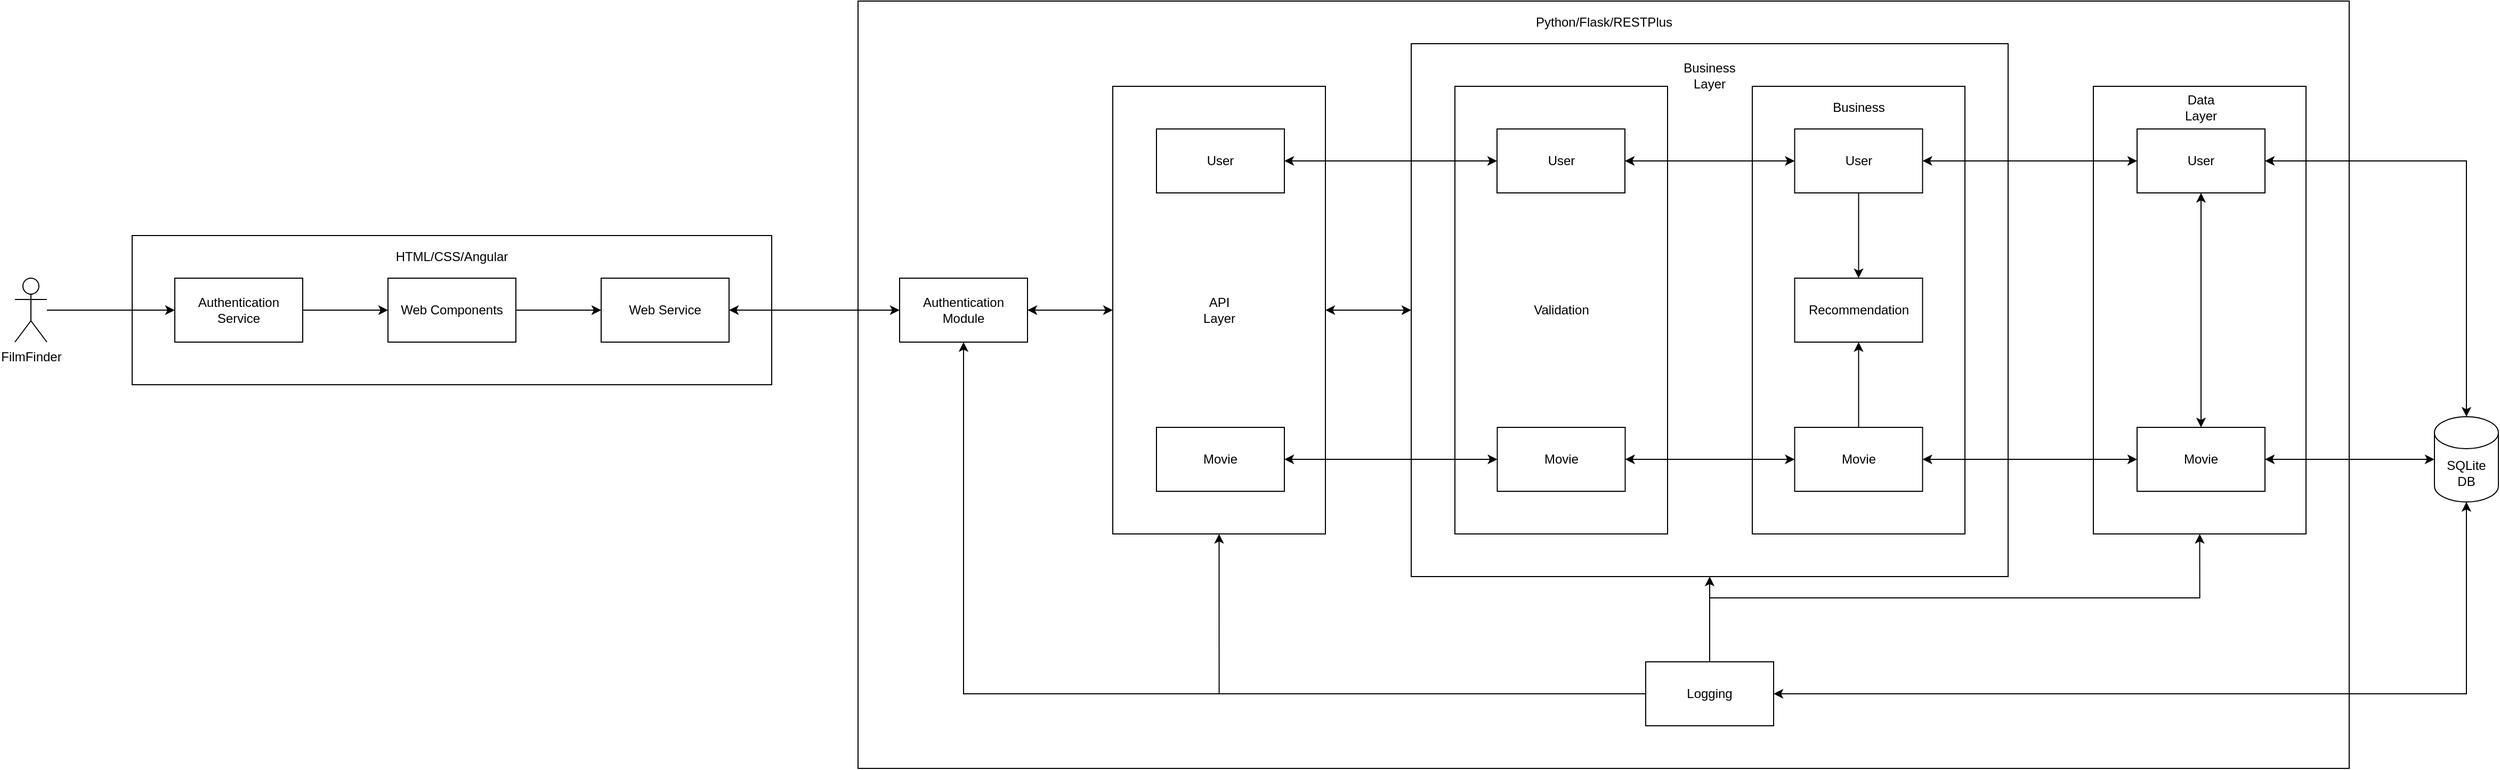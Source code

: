 <mxfile version="13.7.7" type="device" pages="2"><diagram id="TsIdEet5YBRGM8ttivJm" name="Original"><mxGraphModel dx="830" dy="727" grid="1" gridSize="10" guides="1" tooltips="1" connect="1" arrows="1" fold="1" page="1" pageScale="1" pageWidth="827" pageHeight="1169" math="0" shadow="0"><root><mxCell id="92yoMrkLW4U78heSSX1m-0"/><mxCell id="92yoMrkLW4U78heSSX1m-1" parent="92yoMrkLW4U78heSSX1m-0"/><mxCell id="ldO-0EXxbjjkn5ZNnPvl-0" value="FilmFinder" style="shape=umlActor;verticalLabelPosition=bottom;verticalAlign=top;html=1;outlineConnect=0;" parent="92yoMrkLW4U78heSSX1m-1" vertex="1"><mxGeometry x="50" y="340" width="30" height="60" as="geometry"/></mxCell><mxCell id="LxkSTYL7sDZx3LEQep4L-3" value="" style="rounded=0;whiteSpace=wrap;html=1;" parent="92yoMrkLW4U78heSSX1m-1" vertex="1"><mxGeometry x="160" y="300" width="600" height="140" as="geometry"/></mxCell><mxCell id="LxkSTYL7sDZx3LEQep4L-9" value="" style="edgeStyle=orthogonalEdgeStyle;rounded=0;orthogonalLoop=1;jettySize=auto;html=1;startArrow=none;startFill=0;" parent="92yoMrkLW4U78heSSX1m-1" source="LxkSTYL7sDZx3LEQep4L-6" target="LxkSTYL7sDZx3LEQep4L-7" edge="1"><mxGeometry relative="1" as="geometry"/></mxCell><mxCell id="W6hDUhI83zMT58QXVwgF-61" style="edgeStyle=orthogonalEdgeStyle;rounded=0;orthogonalLoop=1;jettySize=auto;html=1;startArrow=classic;startFill=1;endArrow=none;endFill=0;" parent="92yoMrkLW4U78heSSX1m-1" source="LxkSTYL7sDZx3LEQep4L-6" target="ldO-0EXxbjjkn5ZNnPvl-0" edge="1"><mxGeometry relative="1" as="geometry"/></mxCell><mxCell id="LxkSTYL7sDZx3LEQep4L-6" value="Authentication&lt;br&gt;Service" style="rounded=0;whiteSpace=wrap;html=1;" parent="92yoMrkLW4U78heSSX1m-1" vertex="1"><mxGeometry x="200" y="340" width="120" height="60" as="geometry"/></mxCell><mxCell id="LxkSTYL7sDZx3LEQep4L-10" value="" style="edgeStyle=orthogonalEdgeStyle;rounded=0;orthogonalLoop=1;jettySize=auto;html=1;startArrow=none;startFill=0;" parent="92yoMrkLW4U78heSSX1m-1" source="LxkSTYL7sDZx3LEQep4L-7" target="LxkSTYL7sDZx3LEQep4L-8" edge="1"><mxGeometry relative="1" as="geometry"/></mxCell><mxCell id="LxkSTYL7sDZx3LEQep4L-7" value="Web Components" style="rounded=0;whiteSpace=wrap;html=1;" parent="92yoMrkLW4U78heSSX1m-1" vertex="1"><mxGeometry x="400" y="340" width="120" height="60" as="geometry"/></mxCell><mxCell id="LxkSTYL7sDZx3LEQep4L-8" value="Web Service" style="rounded=0;whiteSpace=wrap;html=1;" parent="92yoMrkLW4U78heSSX1m-1" vertex="1"><mxGeometry x="600" y="340" width="120" height="60" as="geometry"/></mxCell><mxCell id="LxkSTYL7sDZx3LEQep4L-11" value="HTML/CSS/Angular" style="text;html=1;strokeColor=none;fillColor=none;align=center;verticalAlign=middle;whiteSpace=wrap;rounded=0;" parent="92yoMrkLW4U78heSSX1m-1" vertex="1"><mxGeometry x="440" y="310" width="40" height="20" as="geometry"/></mxCell><mxCell id="LxkSTYL7sDZx3LEQep4L-13" value="" style="rounded=0;whiteSpace=wrap;html=1;" parent="92yoMrkLW4U78heSSX1m-1" vertex="1"><mxGeometry x="841" y="80" width="1399" height="720" as="geometry"/></mxCell><mxCell id="LxkSTYL7sDZx3LEQep4L-19" value="" style="edgeStyle=orthogonalEdgeStyle;rounded=0;orthogonalLoop=1;jettySize=auto;html=1;startArrow=classic;startFill=1;" parent="92yoMrkLW4U78heSSX1m-1" source="LxkSTYL7sDZx3LEQep4L-15" target="LxkSTYL7sDZx3LEQep4L-18" edge="1"><mxGeometry relative="1" as="geometry"/></mxCell><mxCell id="LxkSTYL7sDZx3LEQep4L-15" value="" style="rounded=0;whiteSpace=wrap;html=1;" parent="92yoMrkLW4U78heSSX1m-1" vertex="1"><mxGeometry x="1080" y="160" width="199.5" height="420" as="geometry"/></mxCell><mxCell id="W6hDUhI83zMT58QXVwgF-0" value="" style="edgeStyle=orthogonalEdgeStyle;rounded=0;orthogonalLoop=1;jettySize=auto;html=1;startArrow=classic;startFill=1;" parent="92yoMrkLW4U78heSSX1m-1" source="LxkSTYL7sDZx3LEQep4L-16" target="LxkSTYL7sDZx3LEQep4L-15" edge="1"><mxGeometry relative="1" as="geometry"/></mxCell><mxCell id="W6hDUhI83zMT58QXVwgF-60" style="edgeStyle=orthogonalEdgeStyle;rounded=0;orthogonalLoop=1;jettySize=auto;html=1;entryX=1;entryY=0.5;entryDx=0;entryDy=0;startArrow=classic;startFill=1;" parent="92yoMrkLW4U78heSSX1m-1" source="LxkSTYL7sDZx3LEQep4L-16" target="LxkSTYL7sDZx3LEQep4L-8" edge="1"><mxGeometry relative="1" as="geometry"/></mxCell><mxCell id="LxkSTYL7sDZx3LEQep4L-16" value="Authentication Module" style="rounded=0;whiteSpace=wrap;html=1;" parent="92yoMrkLW4U78heSSX1m-1" vertex="1"><mxGeometry x="880" y="340" width="120" height="60" as="geometry"/></mxCell><mxCell id="LxkSTYL7sDZx3LEQep4L-18" value="" style="rounded=0;whiteSpace=wrap;html=1;" parent="92yoMrkLW4U78heSSX1m-1" vertex="1"><mxGeometry x="1360" y="120" width="560" height="500" as="geometry"/></mxCell><mxCell id="LxkSTYL7sDZx3LEQep4L-38" value="SQLite&lt;br&gt;DB" style="shape=cylinder3;whiteSpace=wrap;html=1;boundedLbl=1;backgroundOutline=1;size=15;" parent="92yoMrkLW4U78heSSX1m-1" vertex="1"><mxGeometry x="2320" y="470" width="60" height="80" as="geometry"/></mxCell><mxCell id="W6hDUhI83zMT58QXVwgF-1" value="User" style="rounded=0;whiteSpace=wrap;html=1;" parent="92yoMrkLW4U78heSSX1m-1" vertex="1"><mxGeometry x="1121" y="200" width="120" height="60" as="geometry"/></mxCell><mxCell id="W6hDUhI83zMT58QXVwgF-2" value="Movie" style="rounded=0;whiteSpace=wrap;html=1;" parent="92yoMrkLW4U78heSSX1m-1" vertex="1"><mxGeometry x="1121" y="480" width="120" height="60" as="geometry"/></mxCell><mxCell id="W6hDUhI83zMT58QXVwgF-3" value="API Layer" style="text;html=1;strokeColor=none;fillColor=none;align=center;verticalAlign=middle;whiteSpace=wrap;rounded=0;" parent="92yoMrkLW4U78heSSX1m-1" vertex="1"><mxGeometry x="1159.75" y="360" width="40" height="20" as="geometry"/></mxCell><mxCell id="W6hDUhI83zMT58QXVwgF-4" value="" style="rounded=0;whiteSpace=wrap;html=1;" parent="92yoMrkLW4U78heSSX1m-1" vertex="1"><mxGeometry x="1401" y="160" width="199.5" height="420" as="geometry"/></mxCell><mxCell id="W6hDUhI83zMT58QXVwgF-29" style="edgeStyle=orthogonalEdgeStyle;rounded=0;orthogonalLoop=1;jettySize=auto;html=1;entryX=1;entryY=0.5;entryDx=0;entryDy=0;startArrow=classic;startFill=1;" parent="92yoMrkLW4U78heSSX1m-1" source="W6hDUhI83zMT58QXVwgF-5" target="W6hDUhI83zMT58QXVwgF-1" edge="1"><mxGeometry relative="1" as="geometry"/></mxCell><mxCell id="W6hDUhI83zMT58QXVwgF-5" value="User" style="rounded=0;whiteSpace=wrap;html=1;" parent="92yoMrkLW4U78heSSX1m-1" vertex="1"><mxGeometry x="1440.5" y="200" width="120" height="60" as="geometry"/></mxCell><mxCell id="W6hDUhI83zMT58QXVwgF-28" style="edgeStyle=orthogonalEdgeStyle;rounded=0;orthogonalLoop=1;jettySize=auto;html=1;startArrow=classic;startFill=1;" parent="92yoMrkLW4U78heSSX1m-1" source="W6hDUhI83zMT58QXVwgF-6" target="W6hDUhI83zMT58QXVwgF-2" edge="1"><mxGeometry relative="1" as="geometry"/></mxCell><mxCell id="W6hDUhI83zMT58QXVwgF-6" value="Movie" style="rounded=0;whiteSpace=wrap;html=1;" parent="92yoMrkLW4U78heSSX1m-1" vertex="1"><mxGeometry x="1440.75" y="480" width="120" height="60" as="geometry"/></mxCell><mxCell id="W6hDUhI83zMT58QXVwgF-7" value="Validation" style="text;html=1;strokeColor=none;fillColor=none;align=center;verticalAlign=middle;whiteSpace=wrap;rounded=0;" parent="92yoMrkLW4U78heSSX1m-1" vertex="1"><mxGeometry x="1480.75" y="360" width="40" height="20" as="geometry"/></mxCell><mxCell id="W6hDUhI83zMT58QXVwgF-8" value="" style="rounded=0;whiteSpace=wrap;html=1;" parent="92yoMrkLW4U78heSSX1m-1" vertex="1"><mxGeometry x="1680" y="160" width="199.5" height="420" as="geometry"/></mxCell><mxCell id="W6hDUhI83zMT58QXVwgF-14" value="" style="edgeStyle=orthogonalEdgeStyle;rounded=0;orthogonalLoop=1;jettySize=auto;html=1;startArrow=none;startFill=0;" parent="92yoMrkLW4U78heSSX1m-1" source="W6hDUhI83zMT58QXVwgF-9" target="W6hDUhI83zMT58QXVwgF-12" edge="1"><mxGeometry relative="1" as="geometry"/></mxCell><mxCell id="W6hDUhI83zMT58QXVwgF-31" style="edgeStyle=orthogonalEdgeStyle;rounded=0;orthogonalLoop=1;jettySize=auto;html=1;startArrow=classic;startFill=1;" parent="92yoMrkLW4U78heSSX1m-1" source="W6hDUhI83zMT58QXVwgF-9" target="W6hDUhI83zMT58QXVwgF-5" edge="1"><mxGeometry relative="1" as="geometry"/></mxCell><mxCell id="W6hDUhI83zMT58QXVwgF-9" value="User" style="rounded=0;whiteSpace=wrap;html=1;" parent="92yoMrkLW4U78heSSX1m-1" vertex="1"><mxGeometry x="1719.75" y="200" width="120" height="60" as="geometry"/></mxCell><mxCell id="W6hDUhI83zMT58QXVwgF-15" value="" style="edgeStyle=orthogonalEdgeStyle;rounded=0;orthogonalLoop=1;jettySize=auto;html=1;startArrow=none;startFill=0;" parent="92yoMrkLW4U78heSSX1m-1" source="W6hDUhI83zMT58QXVwgF-10" target="W6hDUhI83zMT58QXVwgF-12" edge="1"><mxGeometry relative="1" as="geometry"/></mxCell><mxCell id="W6hDUhI83zMT58QXVwgF-32" style="edgeStyle=orthogonalEdgeStyle;rounded=0;orthogonalLoop=1;jettySize=auto;html=1;startArrow=classic;startFill=1;" parent="92yoMrkLW4U78heSSX1m-1" source="W6hDUhI83zMT58QXVwgF-10" target="W6hDUhI83zMT58QXVwgF-6" edge="1"><mxGeometry relative="1" as="geometry"/></mxCell><mxCell id="W6hDUhI83zMT58QXVwgF-10" value="Movie" style="rounded=0;whiteSpace=wrap;html=1;" parent="92yoMrkLW4U78heSSX1m-1" vertex="1"><mxGeometry x="1719.75" y="480" width="120" height="60" as="geometry"/></mxCell><mxCell id="W6hDUhI83zMT58QXVwgF-11" value="Business" style="text;html=1;strokeColor=none;fillColor=none;align=center;verticalAlign=middle;whiteSpace=wrap;rounded=0;" parent="92yoMrkLW4U78heSSX1m-1" vertex="1"><mxGeometry x="1759.75" y="170" width="40" height="20" as="geometry"/></mxCell><mxCell id="W6hDUhI83zMT58QXVwgF-12" value="Recommendation" style="rounded=0;whiteSpace=wrap;html=1;" parent="92yoMrkLW4U78heSSX1m-1" vertex="1"><mxGeometry x="1719.75" y="340" width="120" height="60" as="geometry"/></mxCell><mxCell id="W6hDUhI83zMT58QXVwgF-16" value="Business Layer" style="text;html=1;strokeColor=none;fillColor=none;align=center;verticalAlign=middle;whiteSpace=wrap;rounded=0;" parent="92yoMrkLW4U78heSSX1m-1" vertex="1"><mxGeometry x="1620" y="140" width="40" height="20" as="geometry"/></mxCell><mxCell id="W6hDUhI83zMT58QXVwgF-65" style="edgeStyle=orthogonalEdgeStyle;rounded=0;orthogonalLoop=1;jettySize=auto;html=1;entryX=0.5;entryY=0;entryDx=0;entryDy=0;startArrow=classic;startFill=1;endArrow=none;endFill=0;exitX=0.5;exitY=1;exitDx=0;exitDy=0;" parent="92yoMrkLW4U78heSSX1m-1" source="W6hDUhI83zMT58QXVwgF-17" target="W6hDUhI83zMT58QXVwgF-62" edge="1"><mxGeometry relative="1" as="geometry"/></mxCell><mxCell id="W6hDUhI83zMT58QXVwgF-17" value="" style="rounded=0;whiteSpace=wrap;html=1;" parent="92yoMrkLW4U78heSSX1m-1" vertex="1"><mxGeometry x="2000" y="160" width="199.5" height="420" as="geometry"/></mxCell><mxCell id="W6hDUhI83zMT58QXVwgF-24" style="edgeStyle=orthogonalEdgeStyle;rounded=0;orthogonalLoop=1;jettySize=auto;html=1;startArrow=classic;startFill=1;" parent="92yoMrkLW4U78heSSX1m-1" source="W6hDUhI83zMT58QXVwgF-18" target="W6hDUhI83zMT58QXVwgF-19" edge="1"><mxGeometry relative="1" as="geometry"/></mxCell><mxCell id="W6hDUhI83zMT58QXVwgF-35" style="edgeStyle=orthogonalEdgeStyle;rounded=0;orthogonalLoop=1;jettySize=auto;html=1;startArrow=classic;startFill=1;" parent="92yoMrkLW4U78heSSX1m-1" source="W6hDUhI83zMT58QXVwgF-18" target="W6hDUhI83zMT58QXVwgF-9" edge="1"><mxGeometry relative="1" as="geometry"/></mxCell><mxCell id="W6hDUhI83zMT58QXVwgF-40" style="edgeStyle=orthogonalEdgeStyle;rounded=0;orthogonalLoop=1;jettySize=auto;html=1;entryX=0.5;entryY=0;entryDx=0;entryDy=0;entryPerimeter=0;startArrow=classic;startFill=1;" parent="92yoMrkLW4U78heSSX1m-1" source="W6hDUhI83zMT58QXVwgF-18" target="LxkSTYL7sDZx3LEQep4L-38" edge="1"><mxGeometry relative="1" as="geometry"/></mxCell><mxCell id="W6hDUhI83zMT58QXVwgF-18" value="User" style="rounded=0;whiteSpace=wrap;html=1;" parent="92yoMrkLW4U78heSSX1m-1" vertex="1"><mxGeometry x="2041" y="200" width="120" height="60" as="geometry"/></mxCell><mxCell id="W6hDUhI83zMT58QXVwgF-36" style="edgeStyle=orthogonalEdgeStyle;rounded=0;orthogonalLoop=1;jettySize=auto;html=1;startArrow=classic;startFill=1;" parent="92yoMrkLW4U78heSSX1m-1" source="W6hDUhI83zMT58QXVwgF-19" target="W6hDUhI83zMT58QXVwgF-10" edge="1"><mxGeometry relative="1" as="geometry"/></mxCell><mxCell id="W6hDUhI83zMT58QXVwgF-41" style="edgeStyle=orthogonalEdgeStyle;rounded=0;orthogonalLoop=1;jettySize=auto;html=1;entryX=0;entryY=0.5;entryDx=0;entryDy=0;entryPerimeter=0;startArrow=classic;startFill=1;" parent="92yoMrkLW4U78heSSX1m-1" source="W6hDUhI83zMT58QXVwgF-19" target="LxkSTYL7sDZx3LEQep4L-38" edge="1"><mxGeometry relative="1" as="geometry"/></mxCell><mxCell id="W6hDUhI83zMT58QXVwgF-19" value="Movie" style="rounded=0;whiteSpace=wrap;html=1;" parent="92yoMrkLW4U78heSSX1m-1" vertex="1"><mxGeometry x="2041" y="480" width="120" height="60" as="geometry"/></mxCell><mxCell id="W6hDUhI83zMT58QXVwgF-20" value="Data Layer" style="text;html=1;strokeColor=none;fillColor=none;align=center;verticalAlign=middle;whiteSpace=wrap;rounded=0;" parent="92yoMrkLW4U78heSSX1m-1" vertex="1"><mxGeometry x="2081" y="170" width="40" height="20" as="geometry"/></mxCell><mxCell id="W6hDUhI83zMT58QXVwgF-33" value="Python/Flask/RESTPlus" style="text;html=1;strokeColor=none;fillColor=none;align=center;verticalAlign=middle;whiteSpace=wrap;rounded=0;" parent="92yoMrkLW4U78heSSX1m-1" vertex="1"><mxGeometry x="1520.5" y="90" width="40" height="20" as="geometry"/></mxCell><mxCell id="W6hDUhI83zMT58QXVwgF-63" style="edgeStyle=orthogonalEdgeStyle;rounded=0;orthogonalLoop=1;jettySize=auto;html=1;entryX=0.5;entryY=1;entryDx=0;entryDy=0;entryPerimeter=0;startArrow=classic;startFill=1;endArrow=classic;endFill=1;" parent="92yoMrkLW4U78heSSX1m-1" source="W6hDUhI83zMT58QXVwgF-62" target="LxkSTYL7sDZx3LEQep4L-38" edge="1"><mxGeometry relative="1" as="geometry"/></mxCell><mxCell id="W6hDUhI83zMT58QXVwgF-64" value="" style="edgeStyle=orthogonalEdgeStyle;rounded=0;orthogonalLoop=1;jettySize=auto;html=1;startArrow=none;startFill=0;endArrow=classic;endFill=1;" parent="92yoMrkLW4U78heSSX1m-1" source="W6hDUhI83zMT58QXVwgF-62" target="LxkSTYL7sDZx3LEQep4L-18" edge="1"><mxGeometry relative="1" as="geometry"/></mxCell><mxCell id="W6hDUhI83zMT58QXVwgF-66" style="edgeStyle=orthogonalEdgeStyle;rounded=0;orthogonalLoop=1;jettySize=auto;html=1;entryX=0.5;entryY=1;entryDx=0;entryDy=0;startArrow=none;startFill=0;endArrow=classic;endFill=1;" parent="92yoMrkLW4U78heSSX1m-1" source="W6hDUhI83zMT58QXVwgF-62" target="LxkSTYL7sDZx3LEQep4L-15" edge="1"><mxGeometry relative="1" as="geometry"/></mxCell><mxCell id="W6hDUhI83zMT58QXVwgF-67" style="edgeStyle=orthogonalEdgeStyle;rounded=0;orthogonalLoop=1;jettySize=auto;html=1;entryX=0.5;entryY=1;entryDx=0;entryDy=0;startArrow=none;startFill=0;endArrow=classic;endFill=1;" parent="92yoMrkLW4U78heSSX1m-1" source="W6hDUhI83zMT58QXVwgF-62" target="LxkSTYL7sDZx3LEQep4L-16" edge="1"><mxGeometry relative="1" as="geometry"/></mxCell><mxCell id="W6hDUhI83zMT58QXVwgF-62" value="Logging" style="rounded=0;whiteSpace=wrap;html=1;" parent="92yoMrkLW4U78heSSX1m-1" vertex="1"><mxGeometry x="1580" y="700" width="120" height="60" as="geometry"/></mxCell></root></mxGraphModel></diagram><diagram id="cQdy0MC2_0wA1cPGKmve" name="New"><mxGraphModel dx="830" dy="1896" grid="1" gridSize="10" guides="1" tooltips="1" connect="1" arrows="1" fold="1" page="1" pageScale="1" pageWidth="827" pageHeight="1169" math="0" shadow="0"><root><mxCell id="VSHL0GlWIFCjitSnA_XJ-0"/><mxCell id="VSHL0GlWIFCjitSnA_XJ-1" parent="VSHL0GlWIFCjitSnA_XJ-0"/><mxCell id="pZqA0S6prik69qHAUJ4q-0" value="FilmFinder" style="shape=umlActor;verticalLabelPosition=bottom;verticalAlign=top;html=1;outlineConnect=0;" parent="VSHL0GlWIFCjitSnA_XJ-1" vertex="1"><mxGeometry x="50" y="340" width="30" height="60" as="geometry"/></mxCell><mxCell id="pZqA0S6prik69qHAUJ4q-1" value="" style="rounded=0;whiteSpace=wrap;html=1;" parent="VSHL0GlWIFCjitSnA_XJ-1" vertex="1"><mxGeometry x="120" y="20" width="400" height="700" as="geometry"/></mxCell><mxCell id="pZqA0S6prik69qHAUJ4q-3" style="edgeStyle=orthogonalEdgeStyle;rounded=0;orthogonalLoop=1;jettySize=auto;html=1;startArrow=classic;startFill=1;endArrow=none;endFill=0;" parent="VSHL0GlWIFCjitSnA_XJ-1" source="pZqA0S6prik69qHAUJ4q-4" edge="1"><mxGeometry relative="1" as="geometry"><mxPoint x="80" y="370" as="targetPoint"/></mxGeometry></mxCell><mxCell id="XViK37iHGDImKrnWgfyc-8" style="edgeStyle=orthogonalEdgeStyle;rounded=0;orthogonalLoop=1;jettySize=auto;html=1;entryX=0;entryY=0.5;entryDx=0;entryDy=0;startArrow=none;startFill=0;" parent="VSHL0GlWIFCjitSnA_XJ-1" source="pZqA0S6prik69qHAUJ4q-4" target="pZqA0S6prik69qHAUJ4q-6" edge="1"><mxGeometry relative="1" as="geometry"/></mxCell><mxCell id="ZWjKsf-1GeERPbFLBTsW-1" style="edgeStyle=orthogonalEdgeStyle;rounded=0;orthogonalLoop=1;jettySize=auto;html=1;entryX=0;entryY=0.5;entryDx=0;entryDy=0;" parent="VSHL0GlWIFCjitSnA_XJ-1" source="pZqA0S6prik69qHAUJ4q-4" target="ZWjKsf-1GeERPbFLBTsW-20" edge="1"><mxGeometry relative="1" as="geometry"><mxPoint x="360" y="510" as="targetPoint"/></mxGeometry></mxCell><mxCell id="ZWjKsf-1GeERPbFLBTsW-35" style="edgeStyle=orthogonalEdgeStyle;rounded=0;orthogonalLoop=1;jettySize=auto;html=1;entryX=0;entryY=0.5;entryDx=0;entryDy=0;startArrow=none;startFill=0;" parent="VSHL0GlWIFCjitSnA_XJ-1" source="pZqA0S6prik69qHAUJ4q-4" target="ZWjKsf-1GeERPbFLBTsW-32" edge="1"><mxGeometry relative="1" as="geometry"/></mxCell><mxCell id="VF4zlaZxxsOslJTUuPI0-4" style="edgeStyle=orthogonalEdgeStyle;rounded=0;orthogonalLoop=1;jettySize=auto;html=1;entryX=0;entryY=0.5;entryDx=0;entryDy=0;startArrow=none;startFill=0;" edge="1" parent="VSHL0GlWIFCjitSnA_XJ-1" source="pZqA0S6prik69qHAUJ4q-4" target="VF4zlaZxxsOslJTUuPI0-3"><mxGeometry relative="1" as="geometry"/></mxCell><mxCell id="pZqA0S6prik69qHAUJ4q-4" value="Authentication&lt;br&gt;Service" style="rounded=0;whiteSpace=wrap;html=1;" parent="VSHL0GlWIFCjitSnA_XJ-1" vertex="1"><mxGeometry x="160" y="340" width="120" height="60" as="geometry"/></mxCell><mxCell id="pZqA0S6prik69qHAUJ4q-6" value="Search UI" style="rounded=0;whiteSpace=wrap;html=1;" parent="VSHL0GlWIFCjitSnA_XJ-1" vertex="1"><mxGeometry x="360" y="60" width="120" height="60" as="geometry"/></mxCell><mxCell id="pZqA0S6prik69qHAUJ4q-8" value="Presentation Layer (HTML/CSS/Angular)" style="text;html=1;strokeColor=none;fillColor=none;align=center;verticalAlign=middle;whiteSpace=wrap;rounded=0;" parent="VSHL0GlWIFCjitSnA_XJ-1" vertex="1"><mxGeometry x="200" y="170" width="40" height="20" as="geometry"/></mxCell><mxCell id="pZqA0S6prik69qHAUJ4q-9" value="" style="rounded=0;whiteSpace=wrap;html=1;" parent="VSHL0GlWIFCjitSnA_XJ-1" vertex="1"><mxGeometry x="560" y="-60" width="1080" height="1000" as="geometry"/></mxCell><mxCell id="pZqA0S6prik69qHAUJ4q-11" value="" style="rounded=0;whiteSpace=wrap;html=1;" parent="VSHL0GlWIFCjitSnA_XJ-1" vertex="1"><mxGeometry x="600" y="20" width="199.5" height="700" as="geometry"/></mxCell><mxCell id="pZqA0S6prik69qHAUJ4q-13" style="edgeStyle=orthogonalEdgeStyle;rounded=0;orthogonalLoop=1;jettySize=auto;html=1;entryX=1;entryY=0.5;entryDx=0;entryDy=0;startArrow=classic;startFill=1;exitX=0;exitY=0.5;exitDx=0;exitDy=0;" parent="VSHL0GlWIFCjitSnA_XJ-1" source="pZqA0S6prik69qHAUJ4q-17" target="pZqA0S6prik69qHAUJ4q-6" edge="1"><mxGeometry relative="1" as="geometry"><mxPoint x="840" y="300" as="sourcePoint"/><mxPoint x="680" y="300" as="targetPoint"/></mxGeometry></mxCell><mxCell id="pZqA0S6prik69qHAUJ4q-15" value="" style="rounded=0;whiteSpace=wrap;html=1;" parent="VSHL0GlWIFCjitSnA_XJ-1" vertex="1"><mxGeometry x="840" y="-20" width="520" height="780" as="geometry"/></mxCell><mxCell id="pZqA0S6prik69qHAUJ4q-16" value="SQLite&lt;br&gt;DB" style="shape=cylinder3;whiteSpace=wrap;html=1;boundedLbl=1;backgroundOutline=1;size=15;" parent="VSHL0GlWIFCjitSnA_XJ-1" vertex="1"><mxGeometry x="1680" y="330" width="60" height="80" as="geometry"/></mxCell><mxCell id="pZqA0S6prik69qHAUJ4q-17" value="Search" style="rounded=0;whiteSpace=wrap;html=1;" parent="VSHL0GlWIFCjitSnA_XJ-1" vertex="1"><mxGeometry x="641" y="60" width="120" height="60" as="geometry"/></mxCell><mxCell id="pZqA0S6prik69qHAUJ4q-19" value="API Layer" style="text;html=1;strokeColor=none;fillColor=none;align=center;verticalAlign=middle;whiteSpace=wrap;rounded=0;" parent="VSHL0GlWIFCjitSnA_XJ-1" vertex="1"><mxGeometry x="681" y="30" width="40" height="20" as="geometry"/></mxCell><mxCell id="pZqA0S6prik69qHAUJ4q-20" value="" style="rounded=0;whiteSpace=wrap;html=1;" parent="VSHL0GlWIFCjitSnA_XJ-1" vertex="1"><mxGeometry x="881" y="20" width="199.5" height="700" as="geometry"/></mxCell><mxCell id="pZqA0S6prik69qHAUJ4q-21" value="GET" style="edgeStyle=orthogonalEdgeStyle;rounded=0;orthogonalLoop=1;jettySize=auto;html=1;entryX=1;entryY=0.5;entryDx=0;entryDy=0;startArrow=classic;startFill=1;" parent="VSHL0GlWIFCjitSnA_XJ-1" source="pZqA0S6prik69qHAUJ4q-22" target="pZqA0S6prik69qHAUJ4q-17" edge="1"><mxGeometry relative="1" as="geometry"/></mxCell><mxCell id="pZqA0S6prik69qHAUJ4q-22" value="Search" style="rounded=0;whiteSpace=wrap;html=1;" parent="VSHL0GlWIFCjitSnA_XJ-1" vertex="1"><mxGeometry x="920.5" y="60" width="120" height="60" as="geometry"/></mxCell><mxCell id="pZqA0S6prik69qHAUJ4q-25" value="Validation" style="text;html=1;strokeColor=none;fillColor=none;align=center;verticalAlign=middle;whiteSpace=wrap;rounded=0;" parent="VSHL0GlWIFCjitSnA_XJ-1" vertex="1"><mxGeometry x="960.75" y="30" width="40" height="20" as="geometry"/></mxCell><mxCell id="pZqA0S6prik69qHAUJ4q-26" value="" style="rounded=0;whiteSpace=wrap;html=1;" parent="VSHL0GlWIFCjitSnA_XJ-1" vertex="1"><mxGeometry x="1120.25" y="20" width="199.5" height="700" as="geometry"/></mxCell><mxCell id="pZqA0S6prik69qHAUJ4q-28" style="edgeStyle=orthogonalEdgeStyle;rounded=0;orthogonalLoop=1;jettySize=auto;html=1;startArrow=classic;startFill=1;exitX=0;exitY=0.5;exitDx=0;exitDy=0;entryX=1;entryY=0.5;entryDx=0;entryDy=0;" parent="VSHL0GlWIFCjitSnA_XJ-1" source="pZqA0S6prik69qHAUJ4q-29" target="pZqA0S6prik69qHAUJ4q-22" edge="1"><mxGeometry relative="1" as="geometry"/></mxCell><mxCell id="pZqA0S6prik69qHAUJ4q-29" value="Rating Calculator" style="rounded=0;whiteSpace=wrap;html=1;" parent="VSHL0GlWIFCjitSnA_XJ-1" vertex="1"><mxGeometry x="1160" y="60" width="120" height="60" as="geometry"/></mxCell><mxCell id="pZqA0S6prik69qHAUJ4q-33" value="Logic" style="text;html=1;strokeColor=none;fillColor=none;align=center;verticalAlign=middle;whiteSpace=wrap;rounded=0;" parent="VSHL0GlWIFCjitSnA_XJ-1" vertex="1"><mxGeometry x="1200" y="30" width="40" height="20" as="geometry"/></mxCell><mxCell id="VF4zlaZxxsOslJTUuPI0-2" style="edgeStyle=orthogonalEdgeStyle;rounded=0;orthogonalLoop=1;jettySize=auto;html=1;startArrow=none;startFill=0;" edge="1" parent="VSHL0GlWIFCjitSnA_XJ-1" source="pZqA0S6prik69qHAUJ4q-34"><mxGeometry relative="1" as="geometry"><mxPoint x="1220" y="370" as="targetPoint"/></mxGeometry></mxCell><mxCell id="pZqA0S6prik69qHAUJ4q-34" value="Recommendations" style="rounded=0;whiteSpace=wrap;html=1;" parent="VSHL0GlWIFCjitSnA_XJ-1" vertex="1"><mxGeometry x="1160" y="480" width="120" height="60" as="geometry"/></mxCell><mxCell id="pZqA0S6prik69qHAUJ4q-35" value="Business Layer" style="text;html=1;strokeColor=none;fillColor=none;align=center;verticalAlign=middle;whiteSpace=wrap;rounded=0;" parent="VSHL0GlWIFCjitSnA_XJ-1" vertex="1"><mxGeometry x="1080" y="-10" width="40" height="20" as="geometry"/></mxCell><mxCell id="pZqA0S6prik69qHAUJ4q-36" style="edgeStyle=orthogonalEdgeStyle;rounded=0;orthogonalLoop=1;jettySize=auto;html=1;entryX=0.5;entryY=0;entryDx=0;entryDy=0;startArrow=classic;startFill=1;endArrow=none;endFill=0;exitX=0.5;exitY=1;exitDx=0;exitDy=0;" parent="VSHL0GlWIFCjitSnA_XJ-1" source="pZqA0S6prik69qHAUJ4q-37" target="pZqA0S6prik69qHAUJ4q-51" edge="1"><mxGeometry relative="1" as="geometry"/></mxCell><mxCell id="pZqA0S6prik69qHAUJ4q-37" value="" style="rounded=0;whiteSpace=wrap;html=1;" parent="VSHL0GlWIFCjitSnA_XJ-1" vertex="1"><mxGeometry x="1400" y="20" width="199.5" height="700" as="geometry"/></mxCell><mxCell id="pZqA0S6prik69qHAUJ4q-39" style="edgeStyle=orthogonalEdgeStyle;rounded=0;orthogonalLoop=1;jettySize=auto;html=1;startArrow=classic;startFill=1;entryX=1;entryY=0.5;entryDx=0;entryDy=0;" parent="VSHL0GlWIFCjitSnA_XJ-1" source="pZqA0S6prik69qHAUJ4q-41" target="pZqA0S6prik69qHAUJ4q-29" edge="1"><mxGeometry relative="1" as="geometry"/></mxCell><mxCell id="pZqA0S6prik69qHAUJ4q-41" value="Search results" style="rounded=0;whiteSpace=wrap;html=1;" parent="VSHL0GlWIFCjitSnA_XJ-1" vertex="1"><mxGeometry x="1439.75" y="60" width="120" height="60" as="geometry"/></mxCell><mxCell id="pZqA0S6prik69qHAUJ4q-43" style="edgeStyle=orthogonalEdgeStyle;rounded=0;orthogonalLoop=1;jettySize=auto;html=1;entryX=0;entryY=0.5;entryDx=0;entryDy=0;entryPerimeter=0;startArrow=classic;startFill=1;exitX=1;exitY=0.5;exitDx=0;exitDy=0;" parent="VSHL0GlWIFCjitSnA_XJ-1" source="pZqA0S6prik69qHAUJ4q-37" target="pZqA0S6prik69qHAUJ4q-16" edge="1"><mxGeometry relative="1" as="geometry"><mxPoint x="1999" y="370" as="sourcePoint"/></mxGeometry></mxCell><mxCell id="pZqA0S6prik69qHAUJ4q-45" value="Data Layer" style="text;html=1;strokeColor=none;fillColor=none;align=center;verticalAlign=middle;whiteSpace=wrap;rounded=0;" parent="VSHL0GlWIFCjitSnA_XJ-1" vertex="1"><mxGeometry x="1481" y="30" width="40" height="20" as="geometry"/></mxCell><mxCell id="pZqA0S6prik69qHAUJ4q-46" value="Python/Flask/RESTPlus" style="text;html=1;strokeColor=none;fillColor=none;align=center;verticalAlign=middle;whiteSpace=wrap;rounded=0;" parent="VSHL0GlWIFCjitSnA_XJ-1" vertex="1"><mxGeometry x="1080" y="-50" width="40" height="20" as="geometry"/></mxCell><mxCell id="pZqA0S6prik69qHAUJ4q-47" style="edgeStyle=orthogonalEdgeStyle;rounded=0;orthogonalLoop=1;jettySize=auto;html=1;entryX=0.5;entryY=1;entryDx=0;entryDy=0;entryPerimeter=0;startArrow=classic;startFill=1;endArrow=classic;endFill=1;" parent="VSHL0GlWIFCjitSnA_XJ-1" source="pZqA0S6prik69qHAUJ4q-51" target="pZqA0S6prik69qHAUJ4q-16" edge="1"><mxGeometry relative="1" as="geometry"/></mxCell><mxCell id="pZqA0S6prik69qHAUJ4q-48" value="" style="edgeStyle=orthogonalEdgeStyle;rounded=0;orthogonalLoop=1;jettySize=auto;html=1;startArrow=none;startFill=0;endArrow=classic;endFill=1;" parent="VSHL0GlWIFCjitSnA_XJ-1" source="pZqA0S6prik69qHAUJ4q-51" target="pZqA0S6prik69qHAUJ4q-15" edge="1"><mxGeometry relative="1" as="geometry"/></mxCell><mxCell id="pZqA0S6prik69qHAUJ4q-49" style="edgeStyle=orthogonalEdgeStyle;rounded=0;orthogonalLoop=1;jettySize=auto;html=1;entryX=0.5;entryY=1;entryDx=0;entryDy=0;startArrow=none;startFill=0;endArrow=classic;endFill=1;" parent="VSHL0GlWIFCjitSnA_XJ-1" source="pZqA0S6prik69qHAUJ4q-51" target="pZqA0S6prik69qHAUJ4q-11" edge="1"><mxGeometry relative="1" as="geometry"/></mxCell><mxCell id="pZqA0S6prik69qHAUJ4q-51" value="Logging" style="rounded=0;whiteSpace=wrap;html=1;" parent="VSHL0GlWIFCjitSnA_XJ-1" vertex="1"><mxGeometry x="1040" y="840" width="120" height="60" as="geometry"/></mxCell><mxCell id="XViK37iHGDImKrnWgfyc-5" style="edgeStyle=orthogonalEdgeStyle;rounded=0;orthogonalLoop=1;jettySize=auto;html=1;entryX=1;entryY=0.5;entryDx=0;entryDy=0;startArrow=classic;startFill=1;" parent="VSHL0GlWIFCjitSnA_XJ-1" source="XViK37iHGDImKrnWgfyc-3" target="pZqA0S6prik69qHAUJ4q-34" edge="1"><mxGeometry relative="1" as="geometry"/></mxCell><mxCell id="XViK37iHGDImKrnWgfyc-3" value="Recommendations" style="rounded=0;whiteSpace=wrap;html=1;" parent="VSHL0GlWIFCjitSnA_XJ-1" vertex="1"><mxGeometry x="1439.75" y="480" width="120" height="60" as="geometry"/></mxCell><mxCell id="ZWjKsf-1GeERPbFLBTsW-14" value="Movie Details" style="rounded=0;whiteSpace=wrap;html=1;" parent="VSHL0GlWIFCjitSnA_XJ-1" vertex="1"><mxGeometry x="640.5" y="340" width="120" height="60" as="geometry"/></mxCell><mxCell id="ZWjKsf-1GeERPbFLBTsW-15" value="GET" style="edgeStyle=orthogonalEdgeStyle;rounded=0;orthogonalLoop=1;jettySize=auto;html=1;startArrow=classic;startFill=1;" parent="VSHL0GlWIFCjitSnA_XJ-1" source="ZWjKsf-1GeERPbFLBTsW-16" target="ZWjKsf-1GeERPbFLBTsW-14" edge="1"><mxGeometry relative="1" as="geometry"/></mxCell><mxCell id="ZWjKsf-1GeERPbFLBTsW-16" value="Movie Details" style="rounded=0;whiteSpace=wrap;html=1;" parent="VSHL0GlWIFCjitSnA_XJ-1" vertex="1"><mxGeometry x="920" y="340" width="120" height="60" as="geometry"/></mxCell><mxCell id="VF4zlaZxxsOslJTUuPI0-1" style="edgeStyle=orthogonalEdgeStyle;rounded=0;orthogonalLoop=1;jettySize=auto;html=1;entryX=1;entryY=0.5;entryDx=0;entryDy=0;startArrow=classic;startFill=1;" edge="1" parent="VSHL0GlWIFCjitSnA_XJ-1" source="ZWjKsf-1GeERPbFLBTsW-18" target="ZWjKsf-1GeERPbFLBTsW-16"><mxGeometry relative="1" as="geometry"/></mxCell><mxCell id="ZWjKsf-1GeERPbFLBTsW-18" value="Full Movie Details" style="rounded=0;whiteSpace=wrap;html=1;" parent="VSHL0GlWIFCjitSnA_XJ-1" vertex="1"><mxGeometry x="1439.75" y="340" width="120" height="60" as="geometry"/></mxCell><mxCell id="ZWjKsf-1GeERPbFLBTsW-19" style="edgeStyle=orthogonalEdgeStyle;rounded=0;orthogonalLoop=1;jettySize=auto;html=1;entryX=0;entryY=0.5;entryDx=0;entryDy=0;startArrow=classic;startFill=1;" parent="VSHL0GlWIFCjitSnA_XJ-1" source="ZWjKsf-1GeERPbFLBTsW-20" target="ZWjKsf-1GeERPbFLBTsW-14" edge="1"><mxGeometry relative="1" as="geometry"/></mxCell><mxCell id="ZWjKsf-1GeERPbFLBTsW-20" value="Movie Details UI" style="rounded=0;whiteSpace=wrap;html=1;" parent="VSHL0GlWIFCjitSnA_XJ-1" vertex="1"><mxGeometry x="359.5" y="340" width="120" height="60" as="geometry"/></mxCell><mxCell id="ZWjKsf-1GeERPbFLBTsW-32" value="Wishlist UI" style="rounded=0;whiteSpace=wrap;html=1;" parent="VSHL0GlWIFCjitSnA_XJ-1" vertex="1"><mxGeometry x="360" y="620" width="120" height="60" as="geometry"/></mxCell><mxCell id="ZWjKsf-1GeERPbFLBTsW-34" style="edgeStyle=orthogonalEdgeStyle;rounded=0;orthogonalLoop=1;jettySize=auto;html=1;entryX=1;entryY=0.5;entryDx=0;entryDy=0;startArrow=classic;startFill=1;" parent="VSHL0GlWIFCjitSnA_XJ-1" source="ZWjKsf-1GeERPbFLBTsW-33" target="ZWjKsf-1GeERPbFLBTsW-32" edge="1"><mxGeometry relative="1" as="geometry"/></mxCell><mxCell id="ZWjKsf-1GeERPbFLBTsW-33" value="Wishlist" style="rounded=0;whiteSpace=wrap;html=1;" parent="VSHL0GlWIFCjitSnA_XJ-1" vertex="1"><mxGeometry x="641" y="620" width="120" height="60" as="geometry"/></mxCell><mxCell id="ZWjKsf-1GeERPbFLBTsW-38" value="GET/PUT/DELETE" style="edgeStyle=orthogonalEdgeStyle;rounded=0;orthogonalLoop=1;jettySize=auto;html=1;entryX=1;entryY=0.5;entryDx=0;entryDy=0;startArrow=classic;startFill=1;" parent="VSHL0GlWIFCjitSnA_XJ-1" source="ZWjKsf-1GeERPbFLBTsW-36" target="ZWjKsf-1GeERPbFLBTsW-33" edge="1"><mxGeometry relative="1" as="geometry"/></mxCell><mxCell id="ZWjKsf-1GeERPbFLBTsW-36" value="Wishlist" style="rounded=0;whiteSpace=wrap;html=1;" parent="VSHL0GlWIFCjitSnA_XJ-1" vertex="1"><mxGeometry x="920.75" y="620" width="120" height="60" as="geometry"/></mxCell><mxCell id="ZWjKsf-1GeERPbFLBTsW-40" style="edgeStyle=orthogonalEdgeStyle;rounded=0;orthogonalLoop=1;jettySize=auto;html=1;entryX=1;entryY=0.5;entryDx=0;entryDy=0;startArrow=classic;startFill=1;" parent="VSHL0GlWIFCjitSnA_XJ-1" source="ZWjKsf-1GeERPbFLBTsW-39" target="ZWjKsf-1GeERPbFLBTsW-36" edge="1"><mxGeometry relative="1" as="geometry"/></mxCell><mxCell id="ZWjKsf-1GeERPbFLBTsW-42" style="edgeStyle=orthogonalEdgeStyle;rounded=0;orthogonalLoop=1;jettySize=auto;html=1;startArrow=classic;startFill=1;" parent="VSHL0GlWIFCjitSnA_XJ-1" source="ZWjKsf-1GeERPbFLBTsW-39" target="ZWjKsf-1GeERPbFLBTsW-41" edge="1"><mxGeometry relative="1" as="geometry"/></mxCell><mxCell id="ZWjKsf-1GeERPbFLBTsW-39" value="User Subscription" style="rounded=0;whiteSpace=wrap;html=1;" parent="VSHL0GlWIFCjitSnA_XJ-1" vertex="1"><mxGeometry x="1160" y="620" width="120" height="60" as="geometry"/></mxCell><mxCell id="ZWjKsf-1GeERPbFLBTsW-41" value="Wishlist Details" style="rounded=0;whiteSpace=wrap;html=1;" parent="VSHL0GlWIFCjitSnA_XJ-1" vertex="1"><mxGeometry x="1439.75" y="620" width="120" height="60" as="geometry"/></mxCell><mxCell id="VF4zlaZxxsOslJTUuPI0-6" style="edgeStyle=orthogonalEdgeStyle;rounded=0;orthogonalLoop=1;jettySize=auto;html=1;entryX=0;entryY=0.5;entryDx=0;entryDy=0;startArrow=none;startFill=0;" edge="1" parent="VSHL0GlWIFCjitSnA_XJ-1" source="VF4zlaZxxsOslJTUuPI0-3" target="VF4zlaZxxsOslJTUuPI0-5"><mxGeometry relative="1" as="geometry"/></mxCell><mxCell id="VF4zlaZxxsOslJTUuPI0-3" value="Review UI" style="rounded=0;whiteSpace=wrap;html=1;" vertex="1" parent="VSHL0GlWIFCjitSnA_XJ-1"><mxGeometry x="360" y="200" width="120" height="60" as="geometry"/></mxCell><mxCell id="VF4zlaZxxsOslJTUuPI0-8" value="PUT" style="edgeStyle=orthogonalEdgeStyle;rounded=0;orthogonalLoop=1;jettySize=auto;html=1;startArrow=none;startFill=0;" edge="1" parent="VSHL0GlWIFCjitSnA_XJ-1" source="VF4zlaZxxsOslJTUuPI0-5" target="VF4zlaZxxsOslJTUuPI0-7"><mxGeometry relative="1" as="geometry"/></mxCell><mxCell id="VF4zlaZxxsOslJTUuPI0-5" value="Review" style="rounded=0;whiteSpace=wrap;html=1;" vertex="1" parent="VSHL0GlWIFCjitSnA_XJ-1"><mxGeometry x="641" y="200" width="120" height="60" as="geometry"/></mxCell><mxCell id="VF4zlaZxxsOslJTUuPI0-10" style="edgeStyle=orthogonalEdgeStyle;rounded=0;orthogonalLoop=1;jettySize=auto;html=1;startArrow=none;startFill=0;" edge="1" parent="VSHL0GlWIFCjitSnA_XJ-1" source="VF4zlaZxxsOslJTUuPI0-7" target="VF4zlaZxxsOslJTUuPI0-9"><mxGeometry relative="1" as="geometry"/></mxCell><mxCell id="VF4zlaZxxsOslJTUuPI0-7" value="Review" style="rounded=0;whiteSpace=wrap;html=1;" vertex="1" parent="VSHL0GlWIFCjitSnA_XJ-1"><mxGeometry x="920.75" y="200" width="120" height="60" as="geometry"/></mxCell><mxCell id="VF4zlaZxxsOslJTUuPI0-9" value="Review Collection" style="rounded=0;whiteSpace=wrap;html=1;" vertex="1" parent="VSHL0GlWIFCjitSnA_XJ-1"><mxGeometry x="1439.75" y="200" width="120" height="60" as="geometry"/></mxCell><mxCell id="VF4zlaZxxsOslJTUuPI0-13" value="" style="endArrow=classic;startArrow=classic;html=1;entryX=0.5;entryY=1;entryDx=0;entryDy=0;" edge="1" parent="VSHL0GlWIFCjitSnA_XJ-1" target="pZqA0S6prik69qHAUJ4q-29"><mxGeometry width="50" height="50" relative="1" as="geometry"><mxPoint x="1220" y="370" as="sourcePoint"/><mxPoint x="1220" y="310" as="targetPoint"/></mxGeometry></mxCell></root></mxGraphModel></diagram></mxfile>